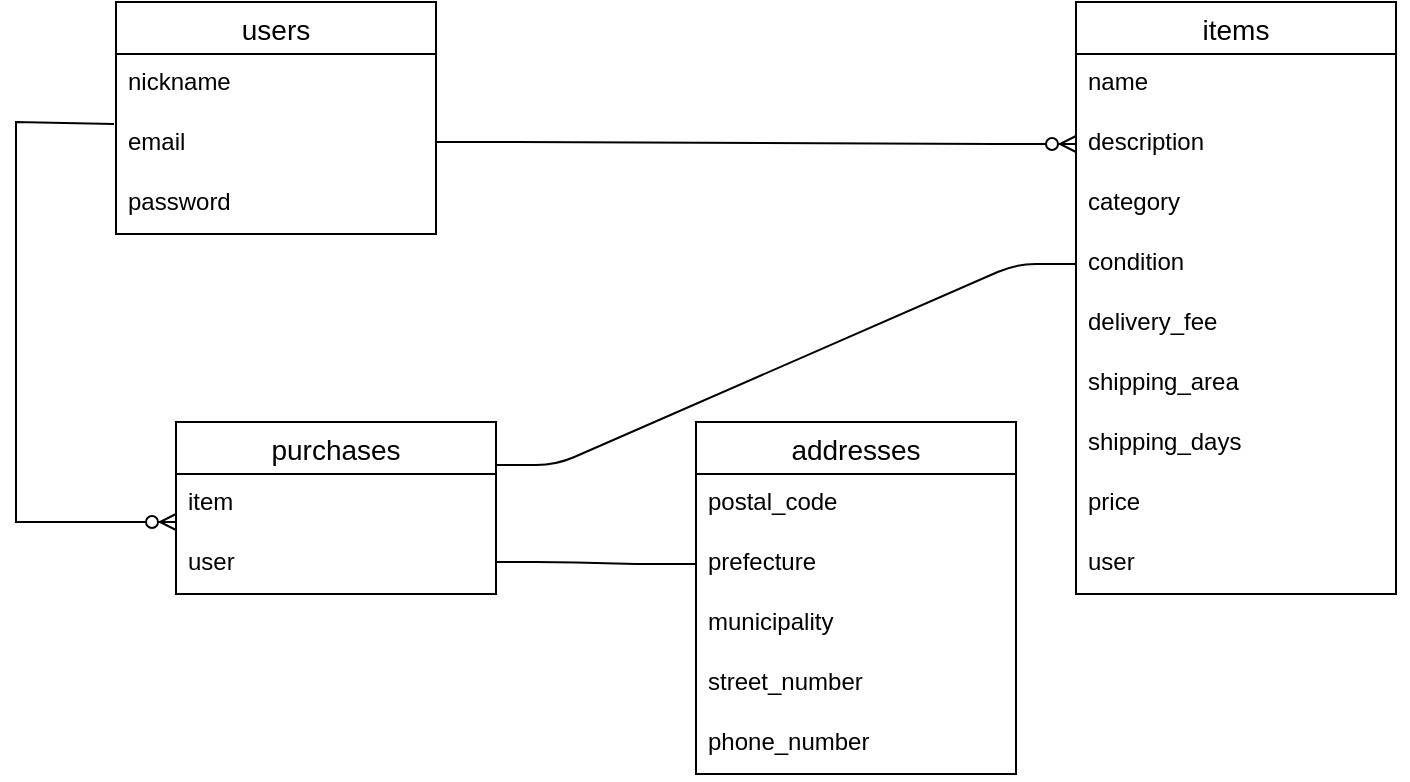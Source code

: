 <mxfile version="13.10.0" type="embed">
    <diagram id="Q_MHQNkwT4F1F7muhpyJ" name="ページ1">
        <mxGraphModel dx="967" dy="1514" grid="1" gridSize="10" guides="1" tooltips="1" connect="1" arrows="1" fold="1" page="1" pageScale="1" pageWidth="850" pageHeight="1100" math="0" shadow="0">
            <root>
                <mxCell id="0"/>
                <mxCell id="1" parent="0"/>
                <mxCell id="28" value="users" style="swimlane;fontStyle=0;childLayout=stackLayout;horizontal=1;startSize=26;horizontalStack=0;resizeParent=1;resizeParentMax=0;resizeLast=0;collapsible=1;marginBottom=0;align=center;fontSize=14;" vertex="1" parent="1">
                    <mxGeometry x="90" y="-60" width="160" height="116" as="geometry"/>
                </mxCell>
                <mxCell id="29" value="nickname" style="text;strokeColor=none;fillColor=none;spacingLeft=4;spacingRight=4;overflow=hidden;rotatable=0;points=[[0,0.5],[1,0.5]];portConstraint=eastwest;fontSize=12;" vertex="1" parent="28">
                    <mxGeometry y="26" width="160" height="30" as="geometry"/>
                </mxCell>
                <mxCell id="30" value="email" style="text;strokeColor=none;fillColor=none;spacingLeft=4;spacingRight=4;overflow=hidden;rotatable=0;points=[[0,0.5],[1,0.5]];portConstraint=eastwest;fontSize=12;" vertex="1" parent="28">
                    <mxGeometry y="56" width="160" height="30" as="geometry"/>
                </mxCell>
                <mxCell id="31" value="password" style="text;strokeColor=none;fillColor=none;spacingLeft=4;spacingRight=4;overflow=hidden;rotatable=0;points=[[0,0.5],[1,0.5]];portConstraint=eastwest;fontSize=12;" vertex="1" parent="28">
                    <mxGeometry y="86" width="160" height="30" as="geometry"/>
                </mxCell>
                <mxCell id="32" value="items" style="swimlane;fontStyle=0;childLayout=stackLayout;horizontal=1;startSize=26;horizontalStack=0;resizeParent=1;resizeParentMax=0;resizeLast=0;collapsible=1;marginBottom=0;align=center;fontSize=14;direction=east;" vertex="1" parent="1">
                    <mxGeometry x="570" y="-60" width="160" height="296" as="geometry"/>
                </mxCell>
                <mxCell id="33" value="name" style="text;strokeColor=none;fillColor=none;spacingLeft=4;spacingRight=4;overflow=hidden;rotatable=0;points=[[0,0.5],[1,0.5]];portConstraint=eastwest;fontSize=12;shadow=1;" vertex="1" parent="32">
                    <mxGeometry y="26" width="160" height="30" as="geometry"/>
                </mxCell>
                <mxCell id="34" value="description" style="text;strokeColor=none;fillColor=none;spacingLeft=4;spacingRight=4;overflow=hidden;rotatable=0;points=[[0,0.5],[1,0.5]];portConstraint=eastwest;fontSize=12;" vertex="1" parent="32">
                    <mxGeometry y="56" width="160" height="30" as="geometry"/>
                </mxCell>
                <mxCell id="35" value="category" style="text;strokeColor=none;fillColor=none;spacingLeft=4;spacingRight=4;overflow=hidden;rotatable=0;points=[[0,0.5],[1,0.5]];portConstraint=eastwest;fontSize=12;" vertex="1" parent="32">
                    <mxGeometry y="86" width="160" height="30" as="geometry"/>
                </mxCell>
                <mxCell id="55" value="condition" style="text;strokeColor=none;fillColor=none;spacingLeft=4;spacingRight=4;overflow=hidden;rotatable=0;points=[[0,0.5],[1,0.5]];portConstraint=eastwest;fontSize=12;" vertex="1" parent="32">
                    <mxGeometry y="116" width="160" height="30" as="geometry"/>
                </mxCell>
                <mxCell id="57" value="delivery_fee" style="text;strokeColor=none;fillColor=none;spacingLeft=4;spacingRight=4;overflow=hidden;rotatable=0;points=[[0,0.5],[1,0.5]];portConstraint=eastwest;fontSize=12;" vertex="1" parent="32">
                    <mxGeometry y="146" width="160" height="30" as="geometry"/>
                </mxCell>
                <mxCell id="58" value="shipping_area" style="text;strokeColor=none;fillColor=none;spacingLeft=4;spacingRight=4;overflow=hidden;rotatable=0;points=[[0,0.5],[1,0.5]];portConstraint=eastwest;fontSize=12;" vertex="1" parent="32">
                    <mxGeometry y="176" width="160" height="30" as="geometry"/>
                </mxCell>
                <mxCell id="59" value="shipping_days" style="text;strokeColor=none;fillColor=none;spacingLeft=4;spacingRight=4;overflow=hidden;rotatable=0;points=[[0,0.5],[1,0.5]];portConstraint=eastwest;fontSize=12;" vertex="1" parent="32">
                    <mxGeometry y="206" width="160" height="30" as="geometry"/>
                </mxCell>
                <mxCell id="60" value="price" style="text;strokeColor=none;fillColor=none;spacingLeft=4;spacingRight=4;overflow=hidden;rotatable=0;points=[[0,0.5],[1,0.5]];portConstraint=eastwest;fontSize=12;" vertex="1" parent="32">
                    <mxGeometry y="236" width="160" height="30" as="geometry"/>
                </mxCell>
                <mxCell id="61" value="user" style="text;strokeColor=none;fillColor=none;spacingLeft=4;spacingRight=4;overflow=hidden;rotatable=0;points=[[0,0.5],[1,0.5]];portConstraint=eastwest;fontSize=12;" vertex="1" parent="32">
                    <mxGeometry y="266" width="160" height="30" as="geometry"/>
                </mxCell>
                <mxCell id="40" value="purchases" style="swimlane;fontStyle=0;childLayout=stackLayout;horizontal=1;startSize=26;horizontalStack=0;resizeParent=1;resizeParentMax=0;resizeLast=0;collapsible=1;marginBottom=0;align=center;fontSize=14;" vertex="1" parent="1">
                    <mxGeometry x="120" y="150" width="160" height="86" as="geometry"/>
                </mxCell>
                <mxCell id="41" value="item" style="text;strokeColor=none;fillColor=none;spacingLeft=4;spacingRight=4;overflow=hidden;rotatable=0;points=[[0,0.5],[1,0.5]];portConstraint=eastwest;fontSize=12;" vertex="1" parent="40">
                    <mxGeometry y="26" width="160" height="30" as="geometry"/>
                </mxCell>
                <mxCell id="42" value="user" style="text;strokeColor=none;fillColor=none;spacingLeft=4;spacingRight=4;overflow=hidden;rotatable=0;points=[[0,0.5],[1,0.5]];portConstraint=eastwest;fontSize=12;" vertex="1" parent="40">
                    <mxGeometry y="56" width="160" height="30" as="geometry"/>
                </mxCell>
                <mxCell id="36" value="addresses" style="swimlane;fontStyle=0;childLayout=stackLayout;horizontal=1;startSize=26;horizontalStack=0;resizeParent=1;resizeParentMax=0;resizeLast=0;collapsible=1;marginBottom=0;align=center;fontSize=14;" vertex="1" parent="1">
                    <mxGeometry x="380" y="150" width="160" height="176" as="geometry"/>
                </mxCell>
                <mxCell id="37" value="postal_code" style="text;strokeColor=none;fillColor=none;spacingLeft=4;spacingRight=4;overflow=hidden;rotatable=0;points=[[0,0.5],[1,0.5]];portConstraint=eastwest;fontSize=12;" vertex="1" parent="36">
                    <mxGeometry y="26" width="160" height="30" as="geometry"/>
                </mxCell>
                <mxCell id="38" value="prefecture" style="text;strokeColor=none;fillColor=none;spacingLeft=4;spacingRight=4;overflow=hidden;rotatable=0;points=[[0,0.5],[1,0.5]];portConstraint=eastwest;fontSize=12;" vertex="1" parent="36">
                    <mxGeometry y="56" width="160" height="30" as="geometry"/>
                </mxCell>
                <mxCell id="39" value="municipality" style="text;strokeColor=none;fillColor=none;spacingLeft=4;spacingRight=4;overflow=hidden;rotatable=0;points=[[0,0.5],[1,0.5]];portConstraint=eastwest;fontSize=12;" vertex="1" parent="36">
                    <mxGeometry y="86" width="160" height="30" as="geometry"/>
                </mxCell>
                <mxCell id="155mVxTNWAVYFuyg1zG8-62" value="street_number" style="text;strokeColor=none;fillColor=none;spacingLeft=4;spacingRight=4;overflow=hidden;rotatable=0;points=[[0,0.5],[1,0.5]];portConstraint=eastwest;fontSize=12;" vertex="1" parent="36">
                    <mxGeometry y="116" width="160" height="30" as="geometry"/>
                </mxCell>
                <mxCell id="155mVxTNWAVYFuyg1zG8-61" value="phone_number" style="text;strokeColor=none;fillColor=none;spacingLeft=4;spacingRight=4;overflow=hidden;rotatable=0;points=[[0,0.5],[1,0.5]];portConstraint=eastwest;fontSize=12;" vertex="1" parent="36">
                    <mxGeometry y="146" width="160" height="30" as="geometry"/>
                </mxCell>
                <mxCell id="155mVxTNWAVYFuyg1zG8-77" value="" style="edgeStyle=entityRelationEdgeStyle;fontSize=12;html=1;endArrow=ERzeroToMany;endFill=1;entryX=0;entryY=0.5;entryDx=0;entryDy=0;" edge="1" parent="1" target="34">
                    <mxGeometry width="100" height="100" relative="1" as="geometry">
                        <mxPoint x="250" y="10" as="sourcePoint"/>
                        <mxPoint x="350" y="-90" as="targetPoint"/>
                    </mxGeometry>
                </mxCell>
                <mxCell id="155mVxTNWAVYFuyg1zG8-78" value="" style="edgeStyle=entityRelationEdgeStyle;fontSize=12;html=1;endArrow=none;endFill=0;entryX=0;entryY=0.5;entryDx=0;entryDy=0;exitX=1;exitY=0.25;exitDx=0;exitDy=0;" edge="1" parent="1" source="40" target="55">
                    <mxGeometry width="100" height="100" relative="1" as="geometry">
                        <mxPoint x="280" y="190" as="sourcePoint"/>
                        <mxPoint x="380" y="90" as="targetPoint"/>
                    </mxGeometry>
                </mxCell>
                <mxCell id="155mVxTNWAVYFuyg1zG8-80" value="" style="edgeStyle=entityRelationEdgeStyle;fontSize=12;html=1;endArrow=none;endFill=0;entryX=0;entryY=0.5;entryDx=0;entryDy=0;" edge="1" parent="1" target="38">
                    <mxGeometry width="100" height="100" relative="1" as="geometry">
                        <mxPoint x="280" y="220" as="sourcePoint"/>
                        <mxPoint x="380" y="120" as="targetPoint"/>
                    </mxGeometry>
                </mxCell>
                <mxCell id="155mVxTNWAVYFuyg1zG8-86" value="" style="endArrow=ERzeroToMany;html=1;rounded=0;exitX=-0.006;exitY=0.167;exitDx=0;exitDy=0;exitPerimeter=0;endFill=1;" edge="1" parent="1" source="30">
                    <mxGeometry relative="1" as="geometry">
                        <mxPoint x="80" as="sourcePoint"/>
                        <mxPoint x="120" y="200" as="targetPoint"/>
                        <Array as="points">
                            <mxPoint x="40"/>
                            <mxPoint x="40" y="200"/>
                        </Array>
                    </mxGeometry>
                </mxCell>
            </root>
        </mxGraphModel>
    </diagram>
</mxfile>